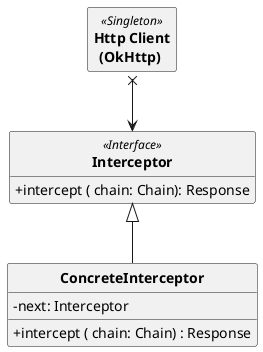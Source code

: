 @startuml
'''' Declarations to stylize the diagram ''''
hide circle
skinparam classFontStyle bold
hide empty members
skinparam classAttributeIconSize 0
''' Class Declarations '''
class " Http Client \n(OkHttp) " <<Singleton>>
class " Interceptor " <<Interface>> {
 + intercept ( chain: Chain): Response

}
class " ConcreteInterceptor " {
   - next: Interceptor
   + intercept ( chain: Chain) : Response
}

''' Relations '''
" Http Client \n(OkHttp) "  x--> " Interceptor "
" Interceptor " ^-- " ConcreteInterceptor "
@enduml